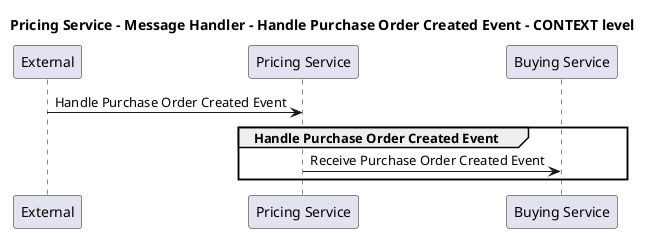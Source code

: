 @startuml

title Pricing Service - Message Handler - Handle Purchase Order Created Event - CONTEXT level

participant "External" as C4InterFlow.SoftwareSystems.ExternalSystem
participant "Pricing Service" as ECommercePlatform.SoftwareSystems.PricingService
participant "Buying Service" as ECommercePlatform.SoftwareSystems.BuyingService

C4InterFlow.SoftwareSystems.ExternalSystem -> ECommercePlatform.SoftwareSystems.PricingService : Handle Purchase Order Created Event
group Handle Purchase Order Created Event
ECommercePlatform.SoftwareSystems.PricingService -> ECommercePlatform.SoftwareSystems.BuyingService : Receive Purchase Order Created Event
end


@enduml
